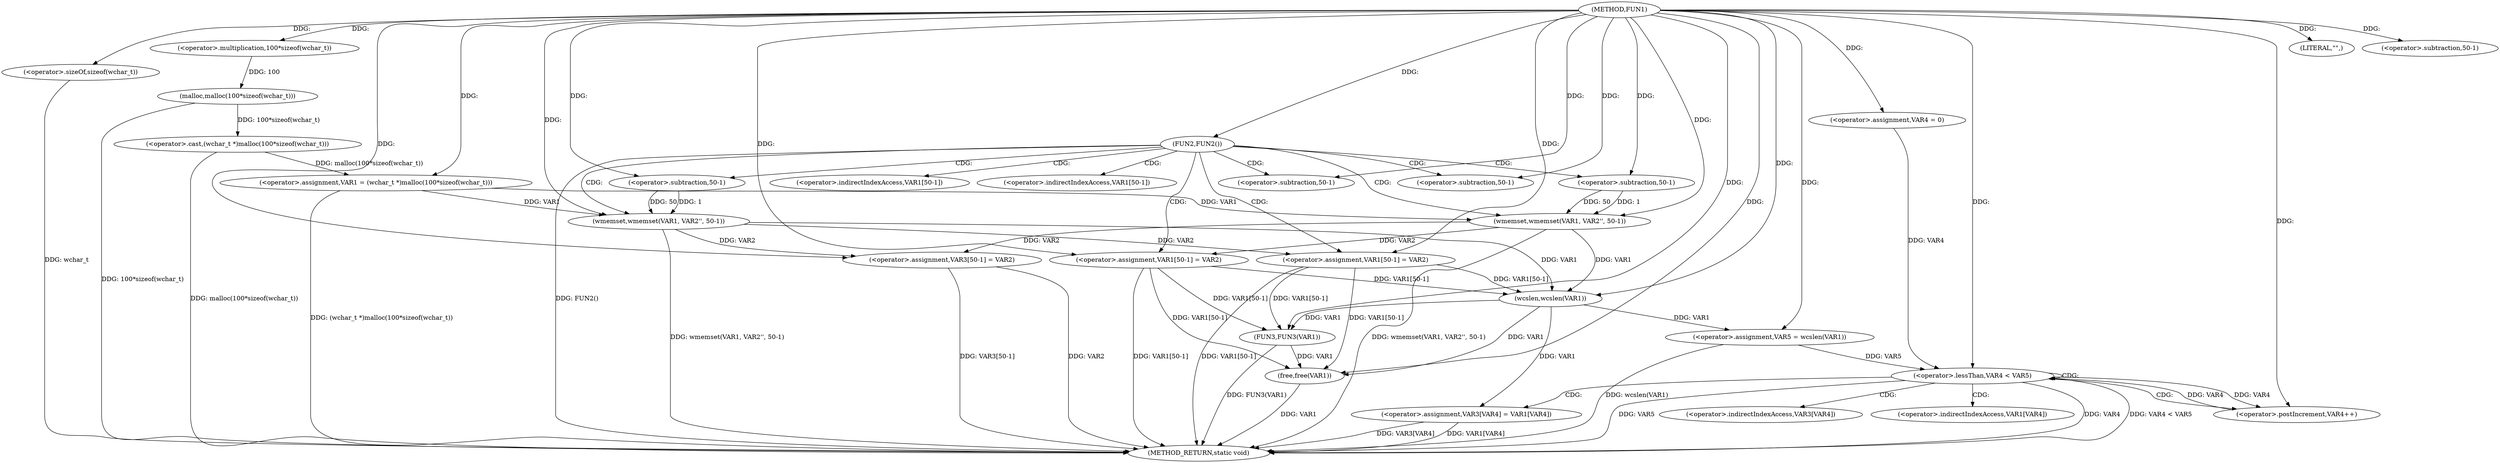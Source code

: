 digraph FUN1 {  
"1000100" [label = "(METHOD,FUN1)" ]
"1000179" [label = "(METHOD_RETURN,static void)" ]
"1000103" [label = "(<operator>.assignment,VAR1 = (wchar_t *)malloc(100*sizeof(wchar_t)))" ]
"1000105" [label = "(<operator>.cast,(wchar_t *)malloc(100*sizeof(wchar_t)))" ]
"1000107" [label = "(malloc,malloc(100*sizeof(wchar_t)))" ]
"1000108" [label = "(<operator>.multiplication,100*sizeof(wchar_t))" ]
"1000110" [label = "(<operator>.sizeOf,sizeof(wchar_t))" ]
"1000113" [label = "(FUN2,FUN2())" ]
"1000115" [label = "(wmemset,wmemset(VAR1, VAR2'', 50-1))" ]
"1000118" [label = "(<operator>.subtraction,50-1)" ]
"1000121" [label = "(<operator>.assignment,VAR1[50-1] = VAR2)" ]
"1000124" [label = "(<operator>.subtraction,50-1)" ]
"1000130" [label = "(wmemset,wmemset(VAR1, VAR2'', 50-1))" ]
"1000133" [label = "(<operator>.subtraction,50-1)" ]
"1000136" [label = "(<operator>.assignment,VAR1[50-1] = VAR2)" ]
"1000139" [label = "(<operator>.subtraction,50-1)" ]
"1000144" [label = "(LITERAL,\"\",)" ]
"1000147" [label = "(<operator>.assignment,VAR5 = wcslen(VAR1))" ]
"1000149" [label = "(wcslen,wcslen(VAR1))" ]
"1000152" [label = "(<operator>.assignment,VAR4 = 0)" ]
"1000155" [label = "(<operator>.lessThan,VAR4 < VAR5)" ]
"1000158" [label = "(<operator>.postIncrement,VAR4++)" ]
"1000161" [label = "(<operator>.assignment,VAR3[VAR4] = VAR1[VAR4])" ]
"1000168" [label = "(<operator>.assignment,VAR3[50-1] = VAR2)" ]
"1000171" [label = "(<operator>.subtraction,50-1)" ]
"1000175" [label = "(FUN3,FUN3(VAR1))" ]
"1000177" [label = "(free,free(VAR1))" ]
"1000122" [label = "(<operator>.indirectIndexAccess,VAR1[50-1])" ]
"1000137" [label = "(<operator>.indirectIndexAccess,VAR1[50-1])" ]
"1000162" [label = "(<operator>.indirectIndexAccess,VAR3[VAR4])" ]
"1000165" [label = "(<operator>.indirectIndexAccess,VAR1[VAR4])" ]
  "1000177" -> "1000179"  [ label = "DDG: VAR1"] 
  "1000107" -> "1000179"  [ label = "DDG: 100*sizeof(wchar_t)"] 
  "1000105" -> "1000179"  [ label = "DDG: malloc(100*sizeof(wchar_t))"] 
  "1000168" -> "1000179"  [ label = "DDG: VAR3[50-1]"] 
  "1000155" -> "1000179"  [ label = "DDG: VAR5"] 
  "1000103" -> "1000179"  [ label = "DDG: (wchar_t *)malloc(100*sizeof(wchar_t))"] 
  "1000147" -> "1000179"  [ label = "DDG: wcslen(VAR1)"] 
  "1000155" -> "1000179"  [ label = "DDG: VAR4"] 
  "1000161" -> "1000179"  [ label = "DDG: VAR3[VAR4]"] 
  "1000161" -> "1000179"  [ label = "DDG: VAR1[VAR4]"] 
  "1000130" -> "1000179"  [ label = "DDG: wmemset(VAR1, VAR2'', 50-1)"] 
  "1000155" -> "1000179"  [ label = "DDG: VAR4 < VAR5"] 
  "1000115" -> "1000179"  [ label = "DDG: wmemset(VAR1, VAR2'', 50-1)"] 
  "1000113" -> "1000179"  [ label = "DDG: FUN2()"] 
  "1000121" -> "1000179"  [ label = "DDG: VAR1[50-1]"] 
  "1000110" -> "1000179"  [ label = "DDG: wchar_t"] 
  "1000168" -> "1000179"  [ label = "DDG: VAR2"] 
  "1000136" -> "1000179"  [ label = "DDG: VAR1[50-1]"] 
  "1000175" -> "1000179"  [ label = "DDG: FUN3(VAR1)"] 
  "1000105" -> "1000103"  [ label = "DDG: malloc(100*sizeof(wchar_t))"] 
  "1000100" -> "1000103"  [ label = "DDG: "] 
  "1000107" -> "1000105"  [ label = "DDG: 100*sizeof(wchar_t)"] 
  "1000108" -> "1000107"  [ label = "DDG: 100"] 
  "1000100" -> "1000108"  [ label = "DDG: "] 
  "1000100" -> "1000110"  [ label = "DDG: "] 
  "1000100" -> "1000113"  [ label = "DDG: "] 
  "1000103" -> "1000115"  [ label = "DDG: VAR1"] 
  "1000100" -> "1000115"  [ label = "DDG: "] 
  "1000118" -> "1000115"  [ label = "DDG: 50"] 
  "1000118" -> "1000115"  [ label = "DDG: 1"] 
  "1000100" -> "1000118"  [ label = "DDG: "] 
  "1000115" -> "1000121"  [ label = "DDG: VAR2"] 
  "1000100" -> "1000121"  [ label = "DDG: "] 
  "1000100" -> "1000124"  [ label = "DDG: "] 
  "1000103" -> "1000130"  [ label = "DDG: VAR1"] 
  "1000100" -> "1000130"  [ label = "DDG: "] 
  "1000133" -> "1000130"  [ label = "DDG: 50"] 
  "1000133" -> "1000130"  [ label = "DDG: 1"] 
  "1000100" -> "1000133"  [ label = "DDG: "] 
  "1000130" -> "1000136"  [ label = "DDG: VAR2"] 
  "1000100" -> "1000136"  [ label = "DDG: "] 
  "1000100" -> "1000139"  [ label = "DDG: "] 
  "1000100" -> "1000144"  [ label = "DDG: "] 
  "1000149" -> "1000147"  [ label = "DDG: VAR1"] 
  "1000100" -> "1000147"  [ label = "DDG: "] 
  "1000121" -> "1000149"  [ label = "DDG: VAR1[50-1]"] 
  "1000115" -> "1000149"  [ label = "DDG: VAR1"] 
  "1000136" -> "1000149"  [ label = "DDG: VAR1[50-1]"] 
  "1000130" -> "1000149"  [ label = "DDG: VAR1"] 
  "1000100" -> "1000149"  [ label = "DDG: "] 
  "1000100" -> "1000152"  [ label = "DDG: "] 
  "1000158" -> "1000155"  [ label = "DDG: VAR4"] 
  "1000152" -> "1000155"  [ label = "DDG: VAR4"] 
  "1000100" -> "1000155"  [ label = "DDG: "] 
  "1000147" -> "1000155"  [ label = "DDG: VAR5"] 
  "1000155" -> "1000158"  [ label = "DDG: VAR4"] 
  "1000100" -> "1000158"  [ label = "DDG: "] 
  "1000149" -> "1000161"  [ label = "DDG: VAR1"] 
  "1000100" -> "1000168"  [ label = "DDG: "] 
  "1000130" -> "1000168"  [ label = "DDG: VAR2"] 
  "1000115" -> "1000168"  [ label = "DDG: VAR2"] 
  "1000100" -> "1000171"  [ label = "DDG: "] 
  "1000121" -> "1000175"  [ label = "DDG: VAR1[50-1]"] 
  "1000149" -> "1000175"  [ label = "DDG: VAR1"] 
  "1000136" -> "1000175"  [ label = "DDG: VAR1[50-1]"] 
  "1000100" -> "1000175"  [ label = "DDG: "] 
  "1000175" -> "1000177"  [ label = "DDG: VAR1"] 
  "1000121" -> "1000177"  [ label = "DDG: VAR1[50-1]"] 
  "1000136" -> "1000177"  [ label = "DDG: VAR1[50-1]"] 
  "1000100" -> "1000177"  [ label = "DDG: "] 
  "1000149" -> "1000177"  [ label = "DDG: VAR1"] 
  "1000113" -> "1000121"  [ label = "CDG: "] 
  "1000113" -> "1000137"  [ label = "CDG: "] 
  "1000113" -> "1000124"  [ label = "CDG: "] 
  "1000113" -> "1000130"  [ label = "CDG: "] 
  "1000113" -> "1000139"  [ label = "CDG: "] 
  "1000113" -> "1000115"  [ label = "CDG: "] 
  "1000113" -> "1000133"  [ label = "CDG: "] 
  "1000113" -> "1000136"  [ label = "CDG: "] 
  "1000113" -> "1000118"  [ label = "CDG: "] 
  "1000113" -> "1000122"  [ label = "CDG: "] 
  "1000155" -> "1000158"  [ label = "CDG: "] 
  "1000155" -> "1000155"  [ label = "CDG: "] 
  "1000155" -> "1000161"  [ label = "CDG: "] 
  "1000155" -> "1000162"  [ label = "CDG: "] 
  "1000155" -> "1000165"  [ label = "CDG: "] 
}
